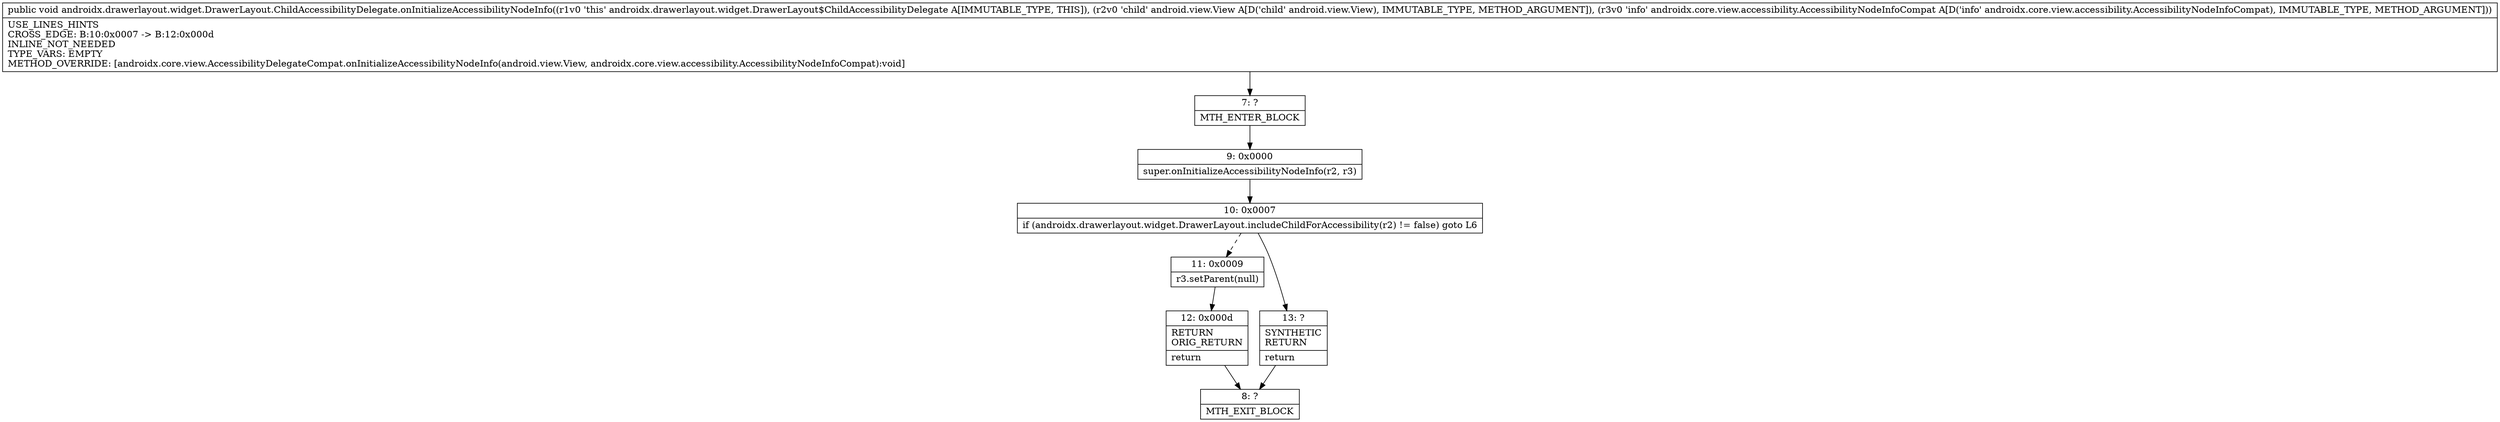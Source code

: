 digraph "CFG forandroidx.drawerlayout.widget.DrawerLayout.ChildAccessibilityDelegate.onInitializeAccessibilityNodeInfo(Landroid\/view\/View;Landroidx\/core\/view\/accessibility\/AccessibilityNodeInfoCompat;)V" {
Node_7 [shape=record,label="{7\:\ ?|MTH_ENTER_BLOCK\l}"];
Node_9 [shape=record,label="{9\:\ 0x0000|super.onInitializeAccessibilityNodeInfo(r2, r3)\l}"];
Node_10 [shape=record,label="{10\:\ 0x0007|if (androidx.drawerlayout.widget.DrawerLayout.includeChildForAccessibility(r2) != false) goto L6\l}"];
Node_11 [shape=record,label="{11\:\ 0x0009|r3.setParent(null)\l}"];
Node_12 [shape=record,label="{12\:\ 0x000d|RETURN\lORIG_RETURN\l|return\l}"];
Node_8 [shape=record,label="{8\:\ ?|MTH_EXIT_BLOCK\l}"];
Node_13 [shape=record,label="{13\:\ ?|SYNTHETIC\lRETURN\l|return\l}"];
MethodNode[shape=record,label="{public void androidx.drawerlayout.widget.DrawerLayout.ChildAccessibilityDelegate.onInitializeAccessibilityNodeInfo((r1v0 'this' androidx.drawerlayout.widget.DrawerLayout$ChildAccessibilityDelegate A[IMMUTABLE_TYPE, THIS]), (r2v0 'child' android.view.View A[D('child' android.view.View), IMMUTABLE_TYPE, METHOD_ARGUMENT]), (r3v0 'info' androidx.core.view.accessibility.AccessibilityNodeInfoCompat A[D('info' androidx.core.view.accessibility.AccessibilityNodeInfoCompat), IMMUTABLE_TYPE, METHOD_ARGUMENT]))  | USE_LINES_HINTS\lCROSS_EDGE: B:10:0x0007 \-\> B:12:0x000d\lINLINE_NOT_NEEDED\lTYPE_VARS: EMPTY\lMETHOD_OVERRIDE: [androidx.core.view.AccessibilityDelegateCompat.onInitializeAccessibilityNodeInfo(android.view.View, androidx.core.view.accessibility.AccessibilityNodeInfoCompat):void]\l}"];
MethodNode -> Node_7;Node_7 -> Node_9;
Node_9 -> Node_10;
Node_10 -> Node_11[style=dashed];
Node_10 -> Node_13;
Node_11 -> Node_12;
Node_12 -> Node_8;
Node_13 -> Node_8;
}

